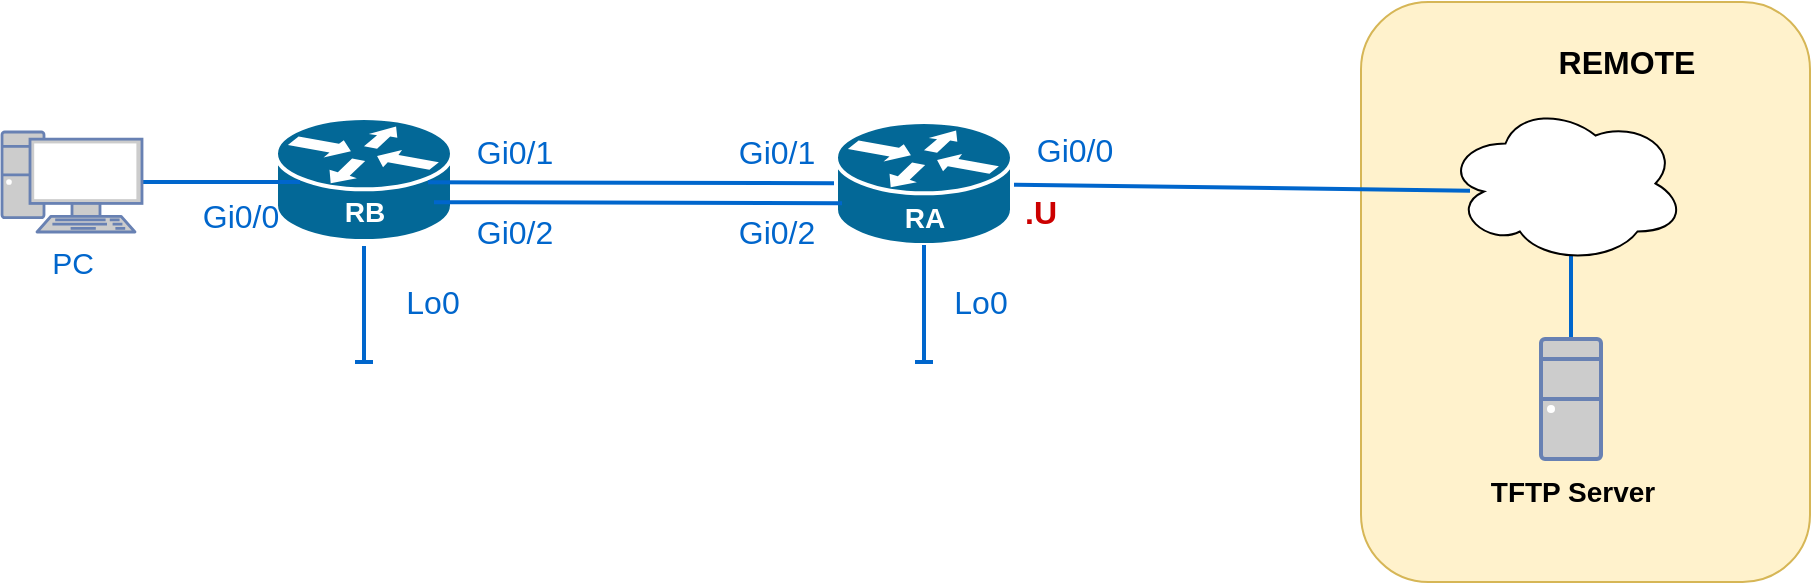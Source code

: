 <mxfile version="20.3.0" type="device"><diagram id="z5g62oQFhd5qrYMFQLHw" name="Page-1"><mxGraphModel dx="1039" dy="701" grid="1" gridSize="10" guides="1" tooltips="1" connect="1" arrows="1" fold="1" page="1" pageScale="1" pageWidth="850" pageHeight="1100" math="0" shadow="0"><root><mxCell id="0"/><mxCell id="1" parent="0"/><mxCell id="HuBCYDBWKxTHCdIGsc-7-1" value="" style="shape=mxgraph.cisco.routers.router;sketch=0;html=1;pointerEvents=1;dashed=0;fillColor=#036897;strokeColor=#ffffff;strokeWidth=2;verticalLabelPosition=bottom;verticalAlign=top;align=center;outlineConnect=0;" parent="1" vertex="1"><mxGeometry x="293" y="148" width="88" height="61.5" as="geometry"/></mxCell><mxCell id="1rdSUpL2FDRfbKEba2T_-19" value="" style="rounded=1;whiteSpace=wrap;html=1;fillColor=#fff2cc;strokeColor=#d6b656;" parent="1" vertex="1"><mxGeometry x="835.5" y="90" width="224.5" height="290" as="geometry"/></mxCell><mxCell id="1rdSUpL2FDRfbKEba2T_-14" style="edgeStyle=none;rounded=0;orthogonalLoop=1;jettySize=auto;html=1;endArrow=none;endFill=0;strokeColor=#0066CC;strokeWidth=2;" parent="1" target="1rdSUpL2FDRfbKEba2T_-2" edge="1"><mxGeometry relative="1" as="geometry"><mxPoint x="369" y="180.086" as="sourcePoint"/></mxGeometry></mxCell><mxCell id="1rdSUpL2FDRfbKEba2T_-15" style="edgeStyle=none;rounded=0;orthogonalLoop=1;jettySize=auto;html=1;endArrow=none;endFill=0;strokeColor=#0066CC;strokeWidth=2;" parent="1" source="1rdSUpL2FDRfbKEba2T_-2" edge="1"><mxGeometry relative="1" as="geometry"><mxPoint x="890" y="184.337" as="targetPoint"/></mxGeometry></mxCell><mxCell id="1rdSUpL2FDRfbKEba2T_-2" value="" style="shape=mxgraph.cisco.routers.router;sketch=0;html=1;pointerEvents=1;dashed=0;fillColor=#036897;strokeColor=#ffffff;strokeWidth=2;verticalLabelPosition=bottom;verticalAlign=top;align=center;outlineConnect=0;" parent="1" vertex="1"><mxGeometry x="573" y="150" width="88" height="61.5" as="geometry"/></mxCell><mxCell id="1rdSUpL2FDRfbKEba2T_-11" style="rounded=0;orthogonalLoop=1;jettySize=auto;html=1;endArrow=none;endFill=0;strokeWidth=2;strokeColor=#0066CC;startArrow=baseDash;startFill=0;" parent="1" edge="1"><mxGeometry relative="1" as="geometry"><mxPoint x="337" y="212" as="targetPoint"/><mxPoint x="337" y="270" as="sourcePoint"/></mxGeometry></mxCell><mxCell id="1rdSUpL2FDRfbKEba2T_-18" style="edgeStyle=none;rounded=0;orthogonalLoop=1;jettySize=auto;html=1;entryX=0.5;entryY=0;entryDx=0;entryDy=0;entryPerimeter=0;endArrow=none;endFill=0;strokeColor=#0066CC;strokeWidth=2;" parent="1" target="1rdSUpL2FDRfbKEba2T_-17" edge="1"><mxGeometry relative="1" as="geometry"><mxPoint x="940.5" y="190" as="sourcePoint"/></mxGeometry></mxCell><mxCell id="1rdSUpL2FDRfbKEba2T_-12" style="edgeStyle=none;rounded=0;orthogonalLoop=1;jettySize=auto;html=1;endArrow=none;endFill=0;strokeColor=#0066CC;strokeWidth=2;entryX=0;entryY=0.5;entryDx=0;entryDy=0;entryPerimeter=0;" parent="1" source="1rdSUpL2FDRfbKEba2T_-8" edge="1"><mxGeometry relative="1" as="geometry"><mxPoint x="305" y="180" as="targetPoint"/></mxGeometry></mxCell><mxCell id="1rdSUpL2FDRfbKEba2T_-8" value="PC" style="fontColor=#0066CC;verticalAlign=top;verticalLabelPosition=bottom;labelPosition=center;align=center;html=1;outlineConnect=0;fillColor=#CCCCCC;strokeColor=#6881B3;gradientColor=none;gradientDirection=north;strokeWidth=2;shape=mxgraph.networks.pc;fontSize=15;" parent="1" vertex="1"><mxGeometry x="156" y="155" width="70" height="50" as="geometry"/></mxCell><mxCell id="1rdSUpL2FDRfbKEba2T_-17" value="" style="fontColor=#0066CC;verticalAlign=top;verticalLabelPosition=bottom;labelPosition=center;align=center;html=1;outlineConnect=0;fillColor=#CCCCCC;strokeColor=#6881B3;gradientColor=none;gradientDirection=north;strokeWidth=2;shape=mxgraph.networks.desktop_pc;" parent="1" vertex="1"><mxGeometry x="925.5" y="258.5" width="30" height="60" as="geometry"/></mxCell><mxCell id="1rdSUpL2FDRfbKEba2T_-20" value="REMOTE" style="text;html=1;resizable=0;autosize=1;align=center;verticalAlign=middle;points=[];fillColor=none;strokeColor=none;rounded=0;fontStyle=1;fontSize=16;" parent="1" vertex="1"><mxGeometry x="922.75" y="105" width="90" height="30" as="geometry"/></mxCell><mxCell id="1rdSUpL2FDRfbKEba2T_-21" value="&lt;font color=&quot;#ffffff&quot; style=&quot;font-size: 14px;&quot;&gt;&lt;b&gt;Remote&lt;/b&gt;&lt;/font&gt;" style="text;html=1;resizable=0;autosize=1;align=center;verticalAlign=middle;points=[];fillColor=none;strokeColor=none;rounded=0;fontSize=16;" parent="1" vertex="1"><mxGeometry x="905.5" y="165.75" width="70" height="30" as="geometry"/></mxCell><mxCell id="1rdSUpL2FDRfbKEba2T_-23" value="&lt;font style=&quot;font-size: 14px;&quot;&gt;&lt;b style=&quot;&quot;&gt;TFTP Server&lt;/b&gt;&lt;/font&gt;" style="text;html=1;resizable=0;autosize=1;align=center;verticalAlign=middle;points=[];fillColor=none;strokeColor=none;rounded=0;fontSize=16;" parent="1" vertex="1"><mxGeometry x="890.5" y="318.5" width="100" height="30" as="geometry"/></mxCell><mxCell id="_K4DFTdkbXHgbeqoEyX3-4" style="edgeStyle=orthogonalEdgeStyle;rounded=0;orthogonalLoop=1;jettySize=auto;html=1;fontColor=#0066CC;endArrow=baseDash;endFill=0;strokeColor=#0066CC;strokeWidth=2;" parent="1" source="1rdSUpL2FDRfbKEba2T_-24" edge="1"><mxGeometry relative="1" as="geometry"><mxPoint x="617" y="270" as="targetPoint"/></mxGeometry></mxCell><mxCell id="1rdSUpL2FDRfbKEba2T_-24" value="&lt;font color=&quot;#ffffff&quot; style=&quot;font-size: 14px;&quot;&gt;&lt;b&gt;RA&lt;/b&gt;&lt;/font&gt;" style="text;html=1;resizable=0;autosize=1;align=center;verticalAlign=middle;points=[];fillColor=none;strokeColor=none;rounded=0;fontSize=16;" parent="1" vertex="1"><mxGeometry x="597" y="181.5" width="40" height="30" as="geometry"/></mxCell><mxCell id="1rdSUpL2FDRfbKEba2T_-25" value="&lt;font color=&quot;#ffffff&quot; style=&quot;font-size: 14px;&quot;&gt;&lt;b&gt;RB&lt;/b&gt;&lt;/font&gt;" style="text;html=1;resizable=0;autosize=1;align=center;verticalAlign=middle;points=[];fillColor=none;strokeColor=none;rounded=0;fontSize=16;fontColor=#0066CC;" parent="1" vertex="1"><mxGeometry x="317" y="179" width="40" height="30" as="geometry"/></mxCell><mxCell id="fD5YAClRQnLknZBzYYZj-14" value="&lt;font size=&quot;1&quot; color=&quot;#cc0000&quot;&gt;&lt;b style=&quot;font-size: 16px;&quot;&gt;.U&lt;/b&gt;&lt;/font&gt;" style="text;html=1;resizable=0;autosize=1;align=center;verticalAlign=middle;points=[];fillColor=none;strokeColor=none;rounded=0;" parent="1" vertex="1"><mxGeometry x="655" y="180" width="40" height="30" as="geometry"/></mxCell><mxCell id="fD5YAClRQnLknZBzYYZj-23" value="&lt;font color=&quot;#0066cc&quot;&gt;Lo0&lt;/font&gt;" style="text;html=1;resizable=0;autosize=1;align=center;verticalAlign=middle;points=[];fillColor=none;strokeColor=none;rounded=0;fontSize=16;fontColor=#CC0000;" parent="1" vertex="1"><mxGeometry x="620" y="225" width="50" height="30" as="geometry"/></mxCell><mxCell id="fD5YAClRQnLknZBzYYZj-28" value="&lt;font color=&quot;#0066cc&quot;&gt;Gi0/0&lt;/font&gt;" style="text;html=1;resizable=0;autosize=1;align=center;verticalAlign=middle;points=[];fillColor=none;strokeColor=none;rounded=0;fontSize=16;fontColor=#CC0000;" parent="1" vertex="1"><mxGeometry x="662" y="149" width="60" height="30" as="geometry"/></mxCell><mxCell id="fD5YAClRQnLknZBzYYZj-29" value="&lt;font color=&quot;#0066cc&quot;&gt;Gi0/1&lt;/font&gt;" style="text;html=1;resizable=0;autosize=1;align=center;verticalAlign=middle;points=[];fillColor=none;strokeColor=none;rounded=0;fontSize=16;fontColor=#CC0000;" parent="1" vertex="1"><mxGeometry x="513" y="150" width="60" height="30" as="geometry"/></mxCell><mxCell id="fD5YAClRQnLknZBzYYZj-30" value="&lt;font color=&quot;#0066cc&quot;&gt;Gi0/0&lt;/font&gt;" style="text;html=1;resizable=0;autosize=1;align=center;verticalAlign=middle;points=[];fillColor=none;strokeColor=none;rounded=0;fontSize=16;fontColor=#CC0000;" parent="1" vertex="1"><mxGeometry x="245" y="182" width="60" height="30" as="geometry"/></mxCell><mxCell id="_K4DFTdkbXHgbeqoEyX3-2" value="&lt;font color=&quot;#0066cc&quot;&gt;Gi0/1&lt;/font&gt;" style="text;html=1;resizable=0;autosize=1;align=center;verticalAlign=middle;points=[];fillColor=none;strokeColor=none;rounded=0;fontSize=16;fontColor=#CC0000;" parent="1" vertex="1"><mxGeometry x="382" y="150" width="60" height="30" as="geometry"/></mxCell><mxCell id="HuBCYDBWKxTHCdIGsc-7-3" value="&lt;font color=&quot;#0066cc&quot;&gt;Lo0&lt;/font&gt;" style="text;html=1;resizable=0;autosize=1;align=center;verticalAlign=middle;points=[];fillColor=none;strokeColor=none;rounded=0;fontSize=16;fontColor=#CC0000;" parent="1" vertex="1"><mxGeometry x="346" y="225" width="50" height="30" as="geometry"/></mxCell><mxCell id="bGTnTVkzPeMsERyedvOm-1" value="" style="ellipse;shape=cloud;whiteSpace=wrap;html=1;" vertex="1" parent="1"><mxGeometry x="877.75" y="140.75" width="120" height="80" as="geometry"/></mxCell><mxCell id="bGTnTVkzPeMsERyedvOm-2" style="edgeStyle=none;rounded=0;orthogonalLoop=1;jettySize=auto;html=1;endArrow=none;endFill=0;strokeColor=#0066CC;strokeWidth=2;" edge="1" parent="1"><mxGeometry relative="1" as="geometry"><mxPoint x="372" y="190.086" as="sourcePoint"/><mxPoint x="576" y="190.632" as="targetPoint"/></mxGeometry></mxCell><mxCell id="bGTnTVkzPeMsERyedvOm-3" value="&lt;font color=&quot;#0066cc&quot;&gt;Gi0/2&lt;/font&gt;" style="text;html=1;resizable=0;autosize=1;align=center;verticalAlign=middle;points=[];fillColor=none;strokeColor=none;rounded=0;fontSize=16;fontColor=#CC0000;" vertex="1" parent="1"><mxGeometry x="513" y="190" width="60" height="30" as="geometry"/></mxCell><mxCell id="bGTnTVkzPeMsERyedvOm-4" value="&lt;font color=&quot;#0066cc&quot;&gt;Gi0/2&lt;/font&gt;" style="text;html=1;resizable=0;autosize=1;align=center;verticalAlign=middle;points=[];fillColor=none;strokeColor=none;rounded=0;fontSize=16;fontColor=#CC0000;" vertex="1" parent="1"><mxGeometry x="382" y="190" width="60" height="30" as="geometry"/></mxCell></root></mxGraphModel></diagram></mxfile>